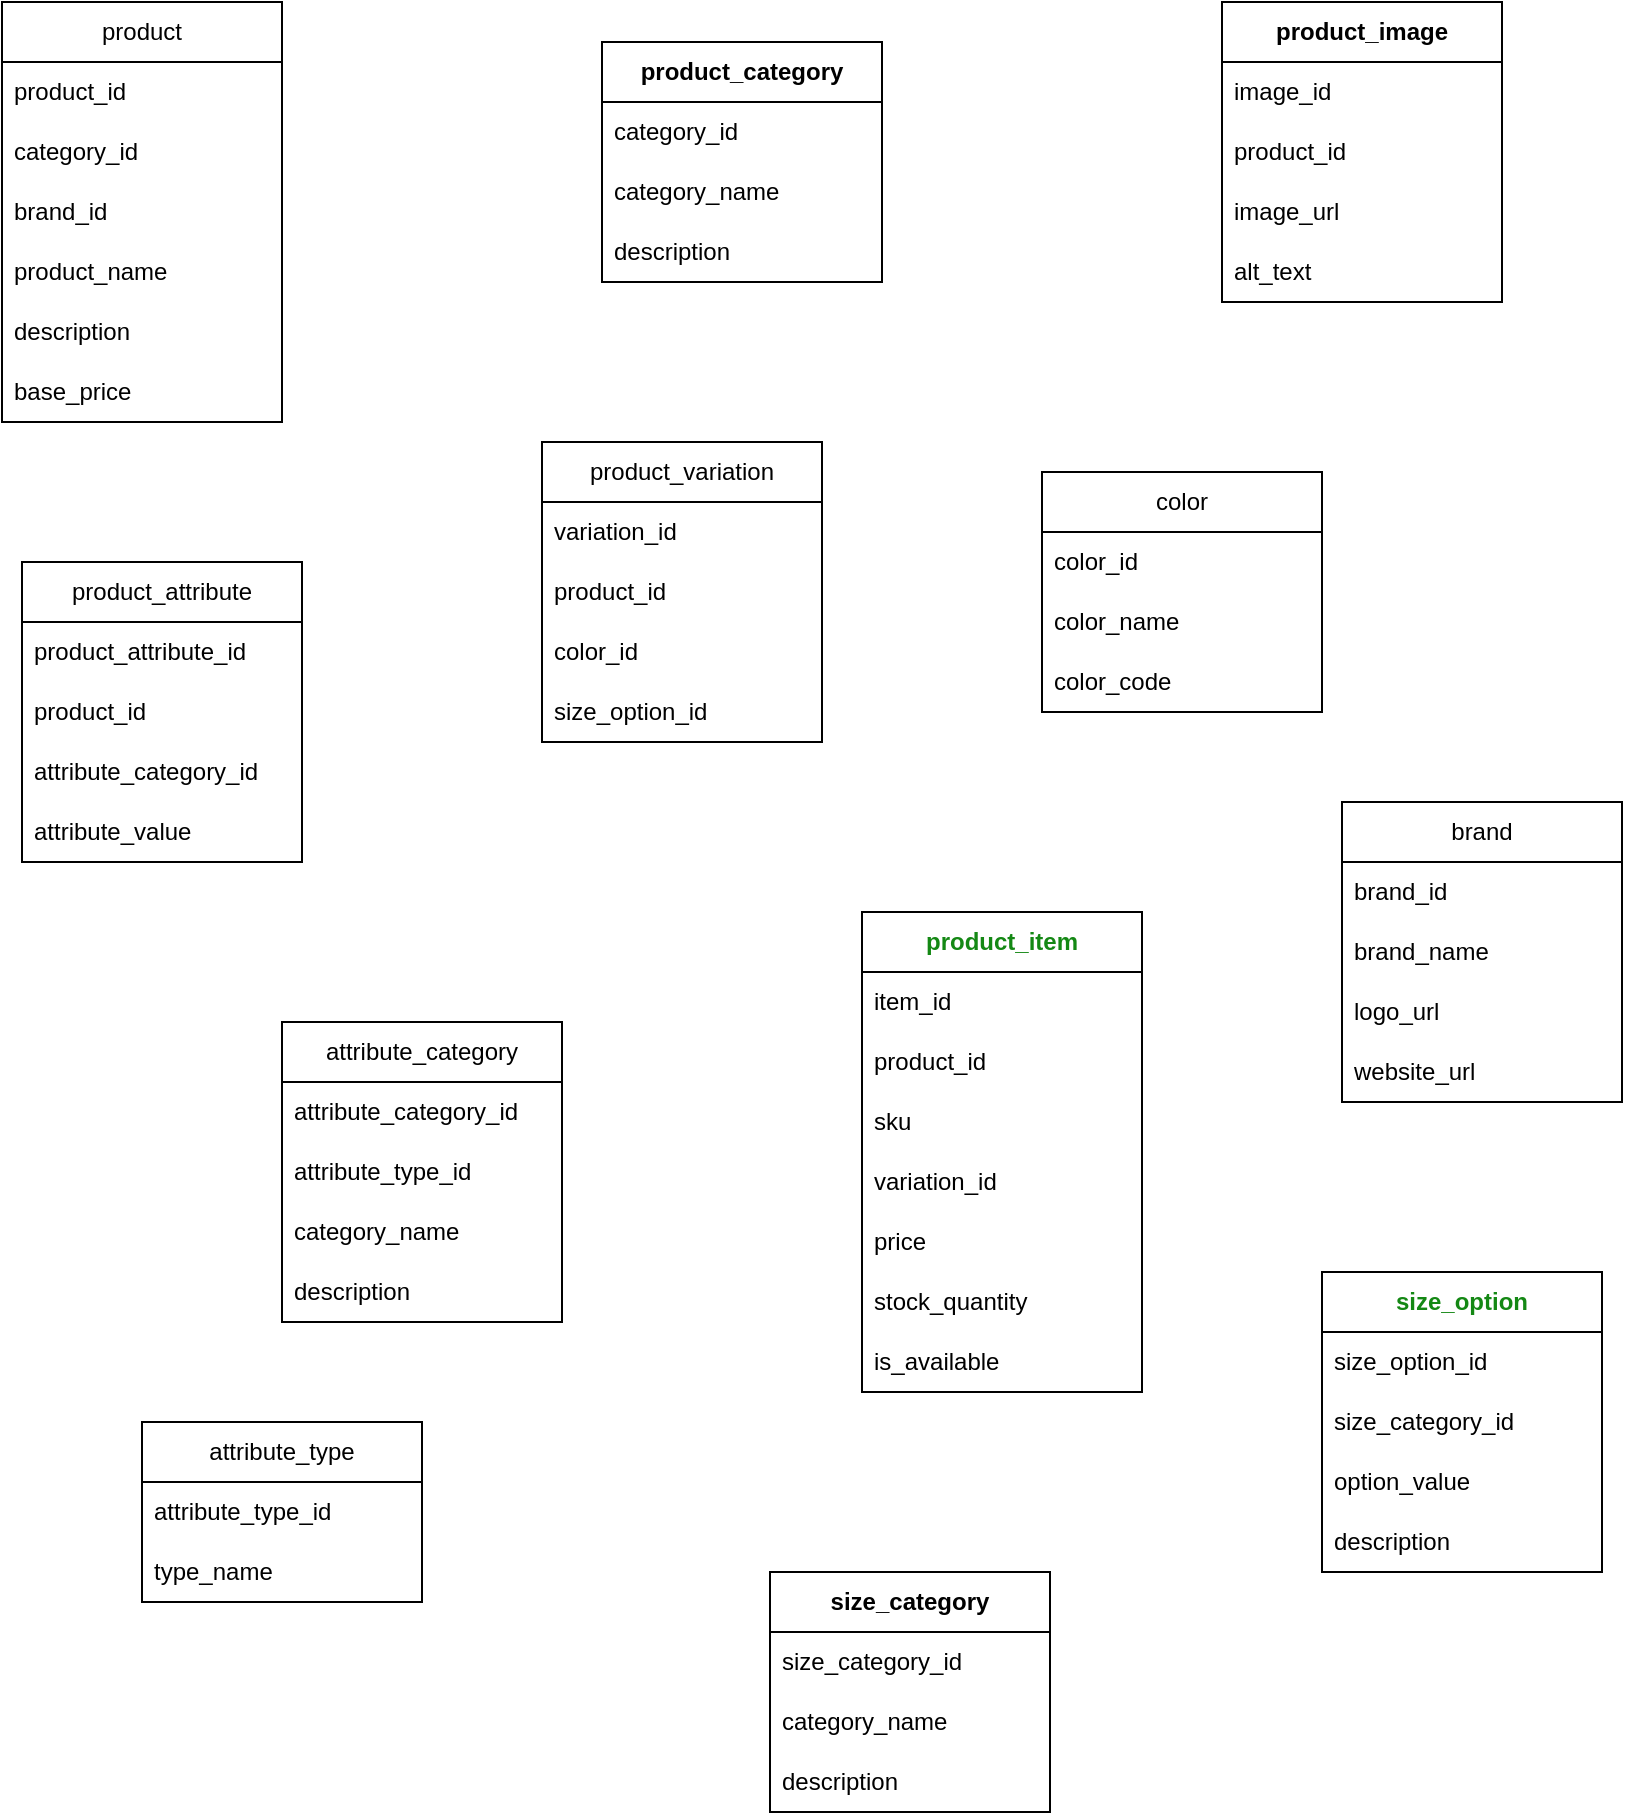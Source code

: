 <mxfile version="26.2.14">
  <diagram id="C5RBs43oDa-KdzZeNtuy" name="Page-1">
    <mxGraphModel dx="864" dy="474" grid="1" gridSize="10" guides="1" tooltips="1" connect="1" arrows="1" fold="1" page="1" pageScale="1" pageWidth="827" pageHeight="1169" math="0" shadow="0">
      <root>
        <mxCell id="WIyWlLk6GJQsqaUBKTNV-0" />
        <mxCell id="WIyWlLk6GJQsqaUBKTNV-1" parent="WIyWlLk6GJQsqaUBKTNV-0" />
        <mxCell id="YKe2__La9iZO7TkxpNV2-0" value="product" style="swimlane;fontStyle=0;childLayout=stackLayout;horizontal=1;startSize=30;horizontalStack=0;resizeParent=1;resizeParentMax=0;resizeLast=0;collapsible=1;marginBottom=0;whiteSpace=wrap;html=1;" vertex="1" parent="WIyWlLk6GJQsqaUBKTNV-1">
          <mxGeometry x="30" y="10" width="140" height="210" as="geometry" />
        </mxCell>
        <mxCell id="YKe2__La9iZO7TkxpNV2-1" value="product_id" style="text;strokeColor=none;fillColor=none;align=left;verticalAlign=middle;spacingLeft=4;spacingRight=4;overflow=hidden;points=[[0,0.5],[1,0.5]];portConstraint=eastwest;rotatable=0;whiteSpace=wrap;html=1;" vertex="1" parent="YKe2__La9iZO7TkxpNV2-0">
          <mxGeometry y="30" width="140" height="30" as="geometry" />
        </mxCell>
        <mxCell id="YKe2__La9iZO7TkxpNV2-2" value="category_id" style="text;strokeColor=none;fillColor=none;align=left;verticalAlign=middle;spacingLeft=4;spacingRight=4;overflow=hidden;points=[[0,0.5],[1,0.5]];portConstraint=eastwest;rotatable=0;whiteSpace=wrap;html=1;" vertex="1" parent="YKe2__La9iZO7TkxpNV2-0">
          <mxGeometry y="60" width="140" height="30" as="geometry" />
        </mxCell>
        <mxCell id="YKe2__La9iZO7TkxpNV2-3" value="brand_id" style="text;strokeColor=none;fillColor=none;align=left;verticalAlign=middle;spacingLeft=4;spacingRight=4;overflow=hidden;points=[[0,0.5],[1,0.5]];portConstraint=eastwest;rotatable=0;whiteSpace=wrap;html=1;" vertex="1" parent="YKe2__La9iZO7TkxpNV2-0">
          <mxGeometry y="90" width="140" height="30" as="geometry" />
        </mxCell>
        <mxCell id="YKe2__La9iZO7TkxpNV2-44" value="product_name" style="text;strokeColor=none;fillColor=none;align=left;verticalAlign=middle;spacingLeft=4;spacingRight=4;overflow=hidden;points=[[0,0.5],[1,0.5]];portConstraint=eastwest;rotatable=0;whiteSpace=wrap;html=1;" vertex="1" parent="YKe2__La9iZO7TkxpNV2-0">
          <mxGeometry y="120" width="140" height="30" as="geometry" />
        </mxCell>
        <mxCell id="YKe2__La9iZO7TkxpNV2-45" value="description" style="text;strokeColor=none;fillColor=none;align=left;verticalAlign=middle;spacingLeft=4;spacingRight=4;overflow=hidden;points=[[0,0.5],[1,0.5]];portConstraint=eastwest;rotatable=0;whiteSpace=wrap;html=1;" vertex="1" parent="YKe2__La9iZO7TkxpNV2-0">
          <mxGeometry y="150" width="140" height="30" as="geometry" />
        </mxCell>
        <mxCell id="YKe2__La9iZO7TkxpNV2-47" value="base_price" style="text;strokeColor=none;fillColor=none;align=left;verticalAlign=middle;spacingLeft=4;spacingRight=4;overflow=hidden;points=[[0,0.5],[1,0.5]];portConstraint=eastwest;rotatable=0;whiteSpace=wrap;html=1;" vertex="1" parent="YKe2__La9iZO7TkxpNV2-0">
          <mxGeometry y="180" width="140" height="30" as="geometry" />
        </mxCell>
        <mxCell id="YKe2__La9iZO7TkxpNV2-4" value="brand" style="swimlane;fontStyle=0;childLayout=stackLayout;horizontal=1;startSize=30;horizontalStack=0;resizeParent=1;resizeParentMax=0;resizeLast=0;collapsible=1;marginBottom=0;whiteSpace=wrap;html=1;" vertex="1" parent="WIyWlLk6GJQsqaUBKTNV-1">
          <mxGeometry x="700" y="410" width="140" height="150" as="geometry" />
        </mxCell>
        <mxCell id="YKe2__La9iZO7TkxpNV2-5" value="brand_id" style="text;strokeColor=none;fillColor=none;align=left;verticalAlign=middle;spacingLeft=4;spacingRight=4;overflow=hidden;points=[[0,0.5],[1,0.5]];portConstraint=eastwest;rotatable=0;whiteSpace=wrap;html=1;" vertex="1" parent="YKe2__La9iZO7TkxpNV2-4">
          <mxGeometry y="30" width="140" height="30" as="geometry" />
        </mxCell>
        <mxCell id="YKe2__La9iZO7TkxpNV2-7" value="brand_name" style="text;strokeColor=none;fillColor=none;align=left;verticalAlign=middle;spacingLeft=4;spacingRight=4;overflow=hidden;points=[[0,0.5],[1,0.5]];portConstraint=eastwest;rotatable=0;whiteSpace=wrap;html=1;" vertex="1" parent="YKe2__La9iZO7TkxpNV2-4">
          <mxGeometry y="60" width="140" height="30" as="geometry" />
        </mxCell>
        <mxCell id="YKe2__La9iZO7TkxpNV2-69" value="logo_url" style="text;strokeColor=none;fillColor=none;align=left;verticalAlign=middle;spacingLeft=4;spacingRight=4;overflow=hidden;points=[[0,0.5],[1,0.5]];portConstraint=eastwest;rotatable=0;whiteSpace=wrap;html=1;" vertex="1" parent="YKe2__La9iZO7TkxpNV2-4">
          <mxGeometry y="90" width="140" height="30" as="geometry" />
        </mxCell>
        <mxCell id="YKe2__La9iZO7TkxpNV2-70" value="website_url" style="text;strokeColor=none;fillColor=none;align=left;verticalAlign=middle;spacingLeft=4;spacingRight=4;overflow=hidden;points=[[0,0.5],[1,0.5]];portConstraint=eastwest;rotatable=0;whiteSpace=wrap;html=1;" vertex="1" parent="YKe2__La9iZO7TkxpNV2-4">
          <mxGeometry y="120" width="140" height="30" as="geometry" />
        </mxCell>
        <mxCell id="YKe2__La9iZO7TkxpNV2-8" value="color" style="swimlane;fontStyle=0;childLayout=stackLayout;horizontal=1;startSize=30;horizontalStack=0;resizeParent=1;resizeParentMax=0;resizeLast=0;collapsible=1;marginBottom=0;whiteSpace=wrap;html=1;" vertex="1" parent="WIyWlLk6GJQsqaUBKTNV-1">
          <mxGeometry x="550" y="245" width="140" height="120" as="geometry" />
        </mxCell>
        <mxCell id="YKe2__La9iZO7TkxpNV2-9" value="color_id" style="text;strokeColor=none;fillColor=none;align=left;verticalAlign=middle;spacingLeft=4;spacingRight=4;overflow=hidden;points=[[0,0.5],[1,0.5]];portConstraint=eastwest;rotatable=0;whiteSpace=wrap;html=1;" vertex="1" parent="YKe2__La9iZO7TkxpNV2-8">
          <mxGeometry y="30" width="140" height="30" as="geometry" />
        </mxCell>
        <mxCell id="YKe2__La9iZO7TkxpNV2-10" value="color_name" style="text;strokeColor=none;fillColor=none;align=left;verticalAlign=middle;spacingLeft=4;spacingRight=4;overflow=hidden;points=[[0,0.5],[1,0.5]];portConstraint=eastwest;rotatable=0;whiteSpace=wrap;html=1;" vertex="1" parent="YKe2__La9iZO7TkxpNV2-8">
          <mxGeometry y="60" width="140" height="30" as="geometry" />
        </mxCell>
        <mxCell id="YKe2__La9iZO7TkxpNV2-11" value="color_code" style="text;strokeColor=none;fillColor=none;align=left;verticalAlign=middle;spacingLeft=4;spacingRight=4;overflow=hidden;points=[[0,0.5],[1,0.5]];portConstraint=eastwest;rotatable=0;whiteSpace=wrap;html=1;" vertex="1" parent="YKe2__La9iZO7TkxpNV2-8">
          <mxGeometry y="90" width="140" height="30" as="geometry" />
        </mxCell>
        <mxCell id="YKe2__La9iZO7TkxpNV2-12" value="product_attribute" style="swimlane;fontStyle=0;childLayout=stackLayout;horizontal=1;startSize=30;horizontalStack=0;resizeParent=1;resizeParentMax=0;resizeLast=0;collapsible=1;marginBottom=0;whiteSpace=wrap;html=1;" vertex="1" parent="WIyWlLk6GJQsqaUBKTNV-1">
          <mxGeometry x="40" y="290" width="140" height="150" as="geometry" />
        </mxCell>
        <mxCell id="YKe2__La9iZO7TkxpNV2-13" value="product_attribute_id" style="text;strokeColor=none;fillColor=none;align=left;verticalAlign=middle;spacingLeft=4;spacingRight=4;overflow=hidden;points=[[0,0.5],[1,0.5]];portConstraint=eastwest;rotatable=0;whiteSpace=wrap;html=1;" vertex="1" parent="YKe2__La9iZO7TkxpNV2-12">
          <mxGeometry y="30" width="140" height="30" as="geometry" />
        </mxCell>
        <mxCell id="YKe2__La9iZO7TkxpNV2-15" value="product_id" style="text;strokeColor=none;fillColor=none;align=left;verticalAlign=middle;spacingLeft=4;spacingRight=4;overflow=hidden;points=[[0,0.5],[1,0.5]];portConstraint=eastwest;rotatable=0;whiteSpace=wrap;html=1;" vertex="1" parent="YKe2__La9iZO7TkxpNV2-12">
          <mxGeometry y="60" width="140" height="30" as="geometry" />
        </mxCell>
        <mxCell id="YKe2__La9iZO7TkxpNV2-50" value="attribute_category_id" style="text;strokeColor=none;fillColor=none;align=left;verticalAlign=middle;spacingLeft=4;spacingRight=4;overflow=hidden;points=[[0,0.5],[1,0.5]];portConstraint=eastwest;rotatable=0;whiteSpace=wrap;html=1;" vertex="1" parent="YKe2__La9iZO7TkxpNV2-12">
          <mxGeometry y="90" width="140" height="30" as="geometry" />
        </mxCell>
        <mxCell id="YKe2__La9iZO7TkxpNV2-51" value="attribute_value" style="text;strokeColor=none;fillColor=none;align=left;verticalAlign=middle;spacingLeft=4;spacingRight=4;overflow=hidden;points=[[0,0.5],[1,0.5]];portConstraint=eastwest;rotatable=0;whiteSpace=wrap;html=1;" vertex="1" parent="YKe2__La9iZO7TkxpNV2-12">
          <mxGeometry y="120" width="140" height="30" as="geometry" />
        </mxCell>
        <mxCell id="YKe2__La9iZO7TkxpNV2-16" value="&lt;b&gt;product_category&lt;/b&gt;" style="swimlane;fontStyle=0;childLayout=stackLayout;horizontal=1;startSize=30;horizontalStack=0;resizeParent=1;resizeParentMax=0;resizeLast=0;collapsible=1;marginBottom=0;whiteSpace=wrap;html=1;" vertex="1" parent="WIyWlLk6GJQsqaUBKTNV-1">
          <mxGeometry x="330" y="30" width="140" height="120" as="geometry" />
        </mxCell>
        <mxCell id="YKe2__La9iZO7TkxpNV2-17" value="category_id" style="text;strokeColor=none;fillColor=none;align=left;verticalAlign=middle;spacingLeft=4;spacingRight=4;overflow=hidden;points=[[0,0.5],[1,0.5]];portConstraint=eastwest;rotatable=0;whiteSpace=wrap;html=1;" vertex="1" parent="YKe2__La9iZO7TkxpNV2-16">
          <mxGeometry y="30" width="140" height="30" as="geometry" />
        </mxCell>
        <mxCell id="YKe2__La9iZO7TkxpNV2-19" value="category_name" style="text;strokeColor=none;fillColor=none;align=left;verticalAlign=middle;spacingLeft=4;spacingRight=4;overflow=hidden;points=[[0,0.5],[1,0.5]];portConstraint=eastwest;rotatable=0;whiteSpace=wrap;html=1;" vertex="1" parent="YKe2__La9iZO7TkxpNV2-16">
          <mxGeometry y="60" width="140" height="30" as="geometry" />
        </mxCell>
        <mxCell id="YKe2__La9iZO7TkxpNV2-53" value="description" style="text;strokeColor=none;fillColor=none;align=left;verticalAlign=middle;spacingLeft=4;spacingRight=4;overflow=hidden;points=[[0,0.5],[1,0.5]];portConstraint=eastwest;rotatable=0;whiteSpace=wrap;html=1;" vertex="1" parent="YKe2__La9iZO7TkxpNV2-16">
          <mxGeometry y="90" width="140" height="30" as="geometry" />
        </mxCell>
        <mxCell id="YKe2__La9iZO7TkxpNV2-20" value="&lt;b&gt;product_image&lt;/b&gt;" style="swimlane;fontStyle=0;childLayout=stackLayout;horizontal=1;startSize=30;horizontalStack=0;resizeParent=1;resizeParentMax=0;resizeLast=0;collapsible=1;marginBottom=0;whiteSpace=wrap;html=1;" vertex="1" parent="WIyWlLk6GJQsqaUBKTNV-1">
          <mxGeometry x="640" y="10" width="140" height="150" as="geometry" />
        </mxCell>
        <mxCell id="YKe2__La9iZO7TkxpNV2-21" value="image_id" style="text;strokeColor=none;fillColor=none;align=left;verticalAlign=middle;spacingLeft=4;spacingRight=4;overflow=hidden;points=[[0,0.5],[1,0.5]];portConstraint=eastwest;rotatable=0;whiteSpace=wrap;html=1;" vertex="1" parent="YKe2__La9iZO7TkxpNV2-20">
          <mxGeometry y="30" width="140" height="30" as="geometry" />
        </mxCell>
        <mxCell id="YKe2__La9iZO7TkxpNV2-22" value="product_id" style="text;strokeColor=none;fillColor=none;align=left;verticalAlign=middle;spacingLeft=4;spacingRight=4;overflow=hidden;points=[[0,0.5],[1,0.5]];portConstraint=eastwest;rotatable=0;whiteSpace=wrap;html=1;" vertex="1" parent="YKe2__La9iZO7TkxpNV2-20">
          <mxGeometry y="60" width="140" height="30" as="geometry" />
        </mxCell>
        <mxCell id="YKe2__La9iZO7TkxpNV2-23" value="image_url" style="text;strokeColor=none;fillColor=none;align=left;verticalAlign=middle;spacingLeft=4;spacingRight=4;overflow=hidden;points=[[0,0.5],[1,0.5]];portConstraint=eastwest;rotatable=0;whiteSpace=wrap;html=1;" vertex="1" parent="YKe2__La9iZO7TkxpNV2-20">
          <mxGeometry y="90" width="140" height="30" as="geometry" />
        </mxCell>
        <mxCell id="YKe2__La9iZO7TkxpNV2-54" value="alt_text" style="text;strokeColor=none;fillColor=none;align=left;verticalAlign=middle;spacingLeft=4;spacingRight=4;overflow=hidden;points=[[0,0.5],[1,0.5]];portConstraint=eastwest;rotatable=0;whiteSpace=wrap;html=1;" vertex="1" parent="YKe2__La9iZO7TkxpNV2-20">
          <mxGeometry y="120" width="140" height="30" as="geometry" />
        </mxCell>
        <mxCell id="YKe2__La9iZO7TkxpNV2-24" value="&lt;b&gt;&lt;/b&gt;&lt;b&gt;&lt;/b&gt;&lt;font style=&quot;color: light-dark(rgb(20, 136, 20), rgb(255, 255, 255));&quot;&gt;&lt;b style=&quot;&quot;&gt;product_item&lt;/b&gt;&lt;/font&gt;" style="swimlane;fontStyle=0;childLayout=stackLayout;horizontal=1;startSize=30;horizontalStack=0;resizeParent=1;resizeParentMax=0;resizeLast=0;collapsible=1;marginBottom=0;whiteSpace=wrap;html=1;" vertex="1" parent="WIyWlLk6GJQsqaUBKTNV-1">
          <mxGeometry x="460" y="465" width="140" height="240" as="geometry" />
        </mxCell>
        <mxCell id="YKe2__La9iZO7TkxpNV2-25" value="item_id" style="text;strokeColor=none;fillColor=none;align=left;verticalAlign=middle;spacingLeft=4;spacingRight=4;overflow=hidden;points=[[0,0.5],[1,0.5]];portConstraint=eastwest;rotatable=0;whiteSpace=wrap;html=1;" vertex="1" parent="YKe2__La9iZO7TkxpNV2-24">
          <mxGeometry y="30" width="140" height="30" as="geometry" />
        </mxCell>
        <mxCell id="YKe2__La9iZO7TkxpNV2-26" value="product_id" style="text;strokeColor=none;fillColor=none;align=left;verticalAlign=middle;spacingLeft=4;spacingRight=4;overflow=hidden;points=[[0,0.5],[1,0.5]];portConstraint=eastwest;rotatable=0;whiteSpace=wrap;html=1;" vertex="1" parent="YKe2__La9iZO7TkxpNV2-24">
          <mxGeometry y="60" width="140" height="30" as="geometry" />
        </mxCell>
        <mxCell id="YKe2__La9iZO7TkxpNV2-27" value="sku" style="text;strokeColor=none;fillColor=none;align=left;verticalAlign=middle;spacingLeft=4;spacingRight=4;overflow=hidden;points=[[0,0.5],[1,0.5]];portConstraint=eastwest;rotatable=0;whiteSpace=wrap;html=1;" vertex="1" parent="YKe2__La9iZO7TkxpNV2-24">
          <mxGeometry y="90" width="140" height="30" as="geometry" />
        </mxCell>
        <mxCell id="YKe2__La9iZO7TkxpNV2-55" value="variation_id" style="text;strokeColor=none;fillColor=none;align=left;verticalAlign=middle;spacingLeft=4;spacingRight=4;overflow=hidden;points=[[0,0.5],[1,0.5]];portConstraint=eastwest;rotatable=0;whiteSpace=wrap;html=1;" vertex="1" parent="YKe2__La9iZO7TkxpNV2-24">
          <mxGeometry y="120" width="140" height="30" as="geometry" />
        </mxCell>
        <mxCell id="YKe2__La9iZO7TkxpNV2-61" value="price" style="text;strokeColor=none;fillColor=none;align=left;verticalAlign=middle;spacingLeft=4;spacingRight=4;overflow=hidden;points=[[0,0.5],[1,0.5]];portConstraint=eastwest;rotatable=0;whiteSpace=wrap;html=1;" vertex="1" parent="YKe2__La9iZO7TkxpNV2-24">
          <mxGeometry y="150" width="140" height="30" as="geometry" />
        </mxCell>
        <mxCell id="YKe2__La9iZO7TkxpNV2-62" value="stock_quantity" style="text;strokeColor=none;fillColor=none;align=left;verticalAlign=middle;spacingLeft=4;spacingRight=4;overflow=hidden;points=[[0,0.5],[1,0.5]];portConstraint=eastwest;rotatable=0;whiteSpace=wrap;html=1;" vertex="1" parent="YKe2__La9iZO7TkxpNV2-24">
          <mxGeometry y="180" width="140" height="30" as="geometry" />
        </mxCell>
        <mxCell id="YKe2__La9iZO7TkxpNV2-63" value="is_available" style="text;strokeColor=none;fillColor=none;align=left;verticalAlign=middle;spacingLeft=4;spacingRight=4;overflow=hidden;points=[[0,0.5],[1,0.5]];portConstraint=eastwest;rotatable=0;whiteSpace=wrap;html=1;" vertex="1" parent="YKe2__La9iZO7TkxpNV2-24">
          <mxGeometry y="210" width="140" height="30" as="geometry" />
        </mxCell>
        <mxCell id="YKe2__La9iZO7TkxpNV2-28" value="product_variation" style="swimlane;fontStyle=0;childLayout=stackLayout;horizontal=1;startSize=30;horizontalStack=0;resizeParent=1;resizeParentMax=0;resizeLast=0;collapsible=1;marginBottom=0;whiteSpace=wrap;html=1;" vertex="1" parent="WIyWlLk6GJQsqaUBKTNV-1">
          <mxGeometry x="300" y="230" width="140" height="150" as="geometry" />
        </mxCell>
        <mxCell id="YKe2__La9iZO7TkxpNV2-29" value="variation_id" style="text;strokeColor=none;fillColor=none;align=left;verticalAlign=middle;spacingLeft=4;spacingRight=4;overflow=hidden;points=[[0,0.5],[1,0.5]];portConstraint=eastwest;rotatable=0;whiteSpace=wrap;html=1;" vertex="1" parent="YKe2__La9iZO7TkxpNV2-28">
          <mxGeometry y="30" width="140" height="30" as="geometry" />
        </mxCell>
        <mxCell id="YKe2__La9iZO7TkxpNV2-30" value="product_id" style="text;strokeColor=none;fillColor=none;align=left;verticalAlign=middle;spacingLeft=4;spacingRight=4;overflow=hidden;points=[[0,0.5],[1,0.5]];portConstraint=eastwest;rotatable=0;whiteSpace=wrap;html=1;" vertex="1" parent="YKe2__La9iZO7TkxpNV2-28">
          <mxGeometry y="60" width="140" height="30" as="geometry" />
        </mxCell>
        <mxCell id="YKe2__La9iZO7TkxpNV2-31" value="color_id" style="text;strokeColor=none;fillColor=none;align=left;verticalAlign=middle;spacingLeft=4;spacingRight=4;overflow=hidden;points=[[0,0.5],[1,0.5]];portConstraint=eastwest;rotatable=0;whiteSpace=wrap;html=1;" vertex="1" parent="YKe2__La9iZO7TkxpNV2-28">
          <mxGeometry y="90" width="140" height="30" as="geometry" />
        </mxCell>
        <mxCell id="YKe2__La9iZO7TkxpNV2-64" value="size_option_id" style="text;strokeColor=none;fillColor=none;align=left;verticalAlign=middle;spacingLeft=4;spacingRight=4;overflow=hidden;points=[[0,0.5],[1,0.5]];portConstraint=eastwest;rotatable=0;whiteSpace=wrap;html=1;" vertex="1" parent="YKe2__La9iZO7TkxpNV2-28">
          <mxGeometry y="120" width="140" height="30" as="geometry" />
        </mxCell>
        <mxCell id="YKe2__La9iZO7TkxpNV2-32" value="&lt;b&gt;size_category&lt;/b&gt;" style="swimlane;fontStyle=0;childLayout=stackLayout;horizontal=1;startSize=30;horizontalStack=0;resizeParent=1;resizeParentMax=0;resizeLast=0;collapsible=1;marginBottom=0;whiteSpace=wrap;html=1;" vertex="1" parent="WIyWlLk6GJQsqaUBKTNV-1">
          <mxGeometry x="414" y="795" width="140" height="120" as="geometry" />
        </mxCell>
        <mxCell id="YKe2__La9iZO7TkxpNV2-33" value="size_category_id" style="text;strokeColor=none;fillColor=none;align=left;verticalAlign=middle;spacingLeft=4;spacingRight=4;overflow=hidden;points=[[0,0.5],[1,0.5]];portConstraint=eastwest;rotatable=0;whiteSpace=wrap;html=1;" vertex="1" parent="YKe2__La9iZO7TkxpNV2-32">
          <mxGeometry y="30" width="140" height="30" as="geometry" />
        </mxCell>
        <mxCell id="YKe2__La9iZO7TkxpNV2-34" value="category_name" style="text;strokeColor=none;fillColor=none;align=left;verticalAlign=middle;spacingLeft=4;spacingRight=4;overflow=hidden;points=[[0,0.5],[1,0.5]];portConstraint=eastwest;rotatable=0;whiteSpace=wrap;html=1;" vertex="1" parent="YKe2__La9iZO7TkxpNV2-32">
          <mxGeometry y="60" width="140" height="30" as="geometry" />
        </mxCell>
        <mxCell id="YKe2__La9iZO7TkxpNV2-35" value="description" style="text;strokeColor=none;fillColor=none;align=left;verticalAlign=middle;spacingLeft=4;spacingRight=4;overflow=hidden;points=[[0,0.5],[1,0.5]];portConstraint=eastwest;rotatable=0;whiteSpace=wrap;html=1;" vertex="1" parent="YKe2__La9iZO7TkxpNV2-32">
          <mxGeometry y="90" width="140" height="30" as="geometry" />
        </mxCell>
        <mxCell id="YKe2__La9iZO7TkxpNV2-36" value="&lt;b&gt;&lt;/b&gt;&lt;font style=&quot;color: light-dark(rgb(20, 136, 20), rgb(255, 255, 255));&quot;&gt;&lt;b style=&quot;&quot;&gt;size_option&lt;/b&gt;&lt;/font&gt;" style="swimlane;fontStyle=0;childLayout=stackLayout;horizontal=1;startSize=30;horizontalStack=0;resizeParent=1;resizeParentMax=0;resizeLast=0;collapsible=1;marginBottom=0;whiteSpace=wrap;html=1;" vertex="1" parent="WIyWlLk6GJQsqaUBKTNV-1">
          <mxGeometry x="690" y="645" width="140" height="150" as="geometry" />
        </mxCell>
        <mxCell id="YKe2__La9iZO7TkxpNV2-37" value="size_option_id" style="text;strokeColor=none;fillColor=none;align=left;verticalAlign=middle;spacingLeft=4;spacingRight=4;overflow=hidden;points=[[0,0.5],[1,0.5]];portConstraint=eastwest;rotatable=0;whiteSpace=wrap;html=1;" vertex="1" parent="YKe2__La9iZO7TkxpNV2-36">
          <mxGeometry y="30" width="140" height="30" as="geometry" />
        </mxCell>
        <mxCell id="YKe2__La9iZO7TkxpNV2-38" value="size_category_id" style="text;strokeColor=none;fillColor=none;align=left;verticalAlign=middle;spacingLeft=4;spacingRight=4;overflow=hidden;points=[[0,0.5],[1,0.5]];portConstraint=eastwest;rotatable=0;whiteSpace=wrap;html=1;" vertex="1" parent="YKe2__La9iZO7TkxpNV2-36">
          <mxGeometry y="60" width="140" height="30" as="geometry" />
        </mxCell>
        <mxCell id="YKe2__La9iZO7TkxpNV2-39" value="option_value" style="text;strokeColor=none;fillColor=none;align=left;verticalAlign=middle;spacingLeft=4;spacingRight=4;overflow=hidden;points=[[0,0.5],[1,0.5]];portConstraint=eastwest;rotatable=0;whiteSpace=wrap;html=1;" vertex="1" parent="YKe2__La9iZO7TkxpNV2-36">
          <mxGeometry y="90" width="140" height="30" as="geometry" />
        </mxCell>
        <mxCell id="YKe2__La9iZO7TkxpNV2-65" value="description" style="text;strokeColor=none;fillColor=none;align=left;verticalAlign=middle;spacingLeft=4;spacingRight=4;overflow=hidden;points=[[0,0.5],[1,0.5]];portConstraint=eastwest;rotatable=0;whiteSpace=wrap;html=1;" vertex="1" parent="YKe2__La9iZO7TkxpNV2-36">
          <mxGeometry y="120" width="140" height="30" as="geometry" />
        </mxCell>
        <mxCell id="YKe2__La9iZO7TkxpNV2-40" value="attribute_type" style="swimlane;fontStyle=0;childLayout=stackLayout;horizontal=1;startSize=30;horizontalStack=0;resizeParent=1;resizeParentMax=0;resizeLast=0;collapsible=1;marginBottom=0;whiteSpace=wrap;html=1;" vertex="1" parent="WIyWlLk6GJQsqaUBKTNV-1">
          <mxGeometry x="100" y="720" width="140" height="90" as="geometry" />
        </mxCell>
        <mxCell id="YKe2__La9iZO7TkxpNV2-41" value="attribute_type_id" style="text;strokeColor=none;fillColor=none;align=left;verticalAlign=middle;spacingLeft=4;spacingRight=4;overflow=hidden;points=[[0,0.5],[1,0.5]];portConstraint=eastwest;rotatable=0;whiteSpace=wrap;html=1;" vertex="1" parent="YKe2__La9iZO7TkxpNV2-40">
          <mxGeometry y="30" width="140" height="30" as="geometry" />
        </mxCell>
        <mxCell id="YKe2__La9iZO7TkxpNV2-42" value="type_name" style="text;strokeColor=none;fillColor=none;align=left;verticalAlign=middle;spacingLeft=4;spacingRight=4;overflow=hidden;points=[[0,0.5],[1,0.5]];portConstraint=eastwest;rotatable=0;whiteSpace=wrap;html=1;" vertex="1" parent="YKe2__La9iZO7TkxpNV2-40">
          <mxGeometry y="60" width="140" height="30" as="geometry" />
        </mxCell>
        <mxCell id="YKe2__La9iZO7TkxpNV2-72" value="attribute_category" style="swimlane;fontStyle=0;childLayout=stackLayout;horizontal=1;startSize=30;horizontalStack=0;resizeParent=1;resizeParentMax=0;resizeLast=0;collapsible=1;marginBottom=0;whiteSpace=wrap;html=1;" vertex="1" parent="WIyWlLk6GJQsqaUBKTNV-1">
          <mxGeometry x="170" y="520" width="140" height="150" as="geometry" />
        </mxCell>
        <mxCell id="YKe2__La9iZO7TkxpNV2-73" value="attribute_category_id" style="text;strokeColor=none;fillColor=none;align=left;verticalAlign=middle;spacingLeft=4;spacingRight=4;overflow=hidden;points=[[0,0.5],[1,0.5]];portConstraint=eastwest;rotatable=0;whiteSpace=wrap;html=1;" vertex="1" parent="YKe2__La9iZO7TkxpNV2-72">
          <mxGeometry y="30" width="140" height="30" as="geometry" />
        </mxCell>
        <mxCell id="YKe2__La9iZO7TkxpNV2-74" value="attribute_type_id" style="text;strokeColor=none;fillColor=none;align=left;verticalAlign=middle;spacingLeft=4;spacingRight=4;overflow=hidden;points=[[0,0.5],[1,0.5]];portConstraint=eastwest;rotatable=0;whiteSpace=wrap;html=1;" vertex="1" parent="YKe2__La9iZO7TkxpNV2-72">
          <mxGeometry y="60" width="140" height="30" as="geometry" />
        </mxCell>
        <mxCell id="YKe2__La9iZO7TkxpNV2-75" value="category_name" style="text;strokeColor=none;fillColor=none;align=left;verticalAlign=middle;spacingLeft=4;spacingRight=4;overflow=hidden;points=[[0,0.5],[1,0.5]];portConstraint=eastwest;rotatable=0;whiteSpace=wrap;html=1;" vertex="1" parent="YKe2__La9iZO7TkxpNV2-72">
          <mxGeometry y="90" width="140" height="30" as="geometry" />
        </mxCell>
        <mxCell id="YKe2__La9iZO7TkxpNV2-76" value="description" style="text;strokeColor=none;fillColor=none;align=left;verticalAlign=middle;spacingLeft=4;spacingRight=4;overflow=hidden;points=[[0,0.5],[1,0.5]];portConstraint=eastwest;rotatable=0;whiteSpace=wrap;html=1;" vertex="1" parent="YKe2__La9iZO7TkxpNV2-72">
          <mxGeometry y="120" width="140" height="30" as="geometry" />
        </mxCell>
      </root>
    </mxGraphModel>
  </diagram>
</mxfile>
